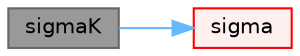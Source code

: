 digraph "sigmaK"
{
 // LATEX_PDF_SIZE
  bgcolor="transparent";
  edge [fontname=Helvetica,fontsize=10,labelfontname=Helvetica,labelfontsize=10];
  node [fontname=Helvetica,fontsize=10,shape=box,height=0.2,width=0.4];
  rankdir="LR";
  Node1 [id="Node000001",label="sigmaK",height=0.2,width=0.4,color="gray40", fillcolor="grey60", style="filled", fontcolor="black",tooltip=" "];
  Node1 -> Node2 [id="edge1_Node000001_Node000002",color="steelblue1",style="solid",tooltip=" "];
  Node2 [id="Node000002",label="sigma",height=0.2,width=0.4,color="red", fillcolor="#FFF0F0", style="filled",URL="$classFoam_1_1threePhaseInterfaceProperties.html#a843e3559e7829874f228c7041e510b64",tooltip=" "];
}
